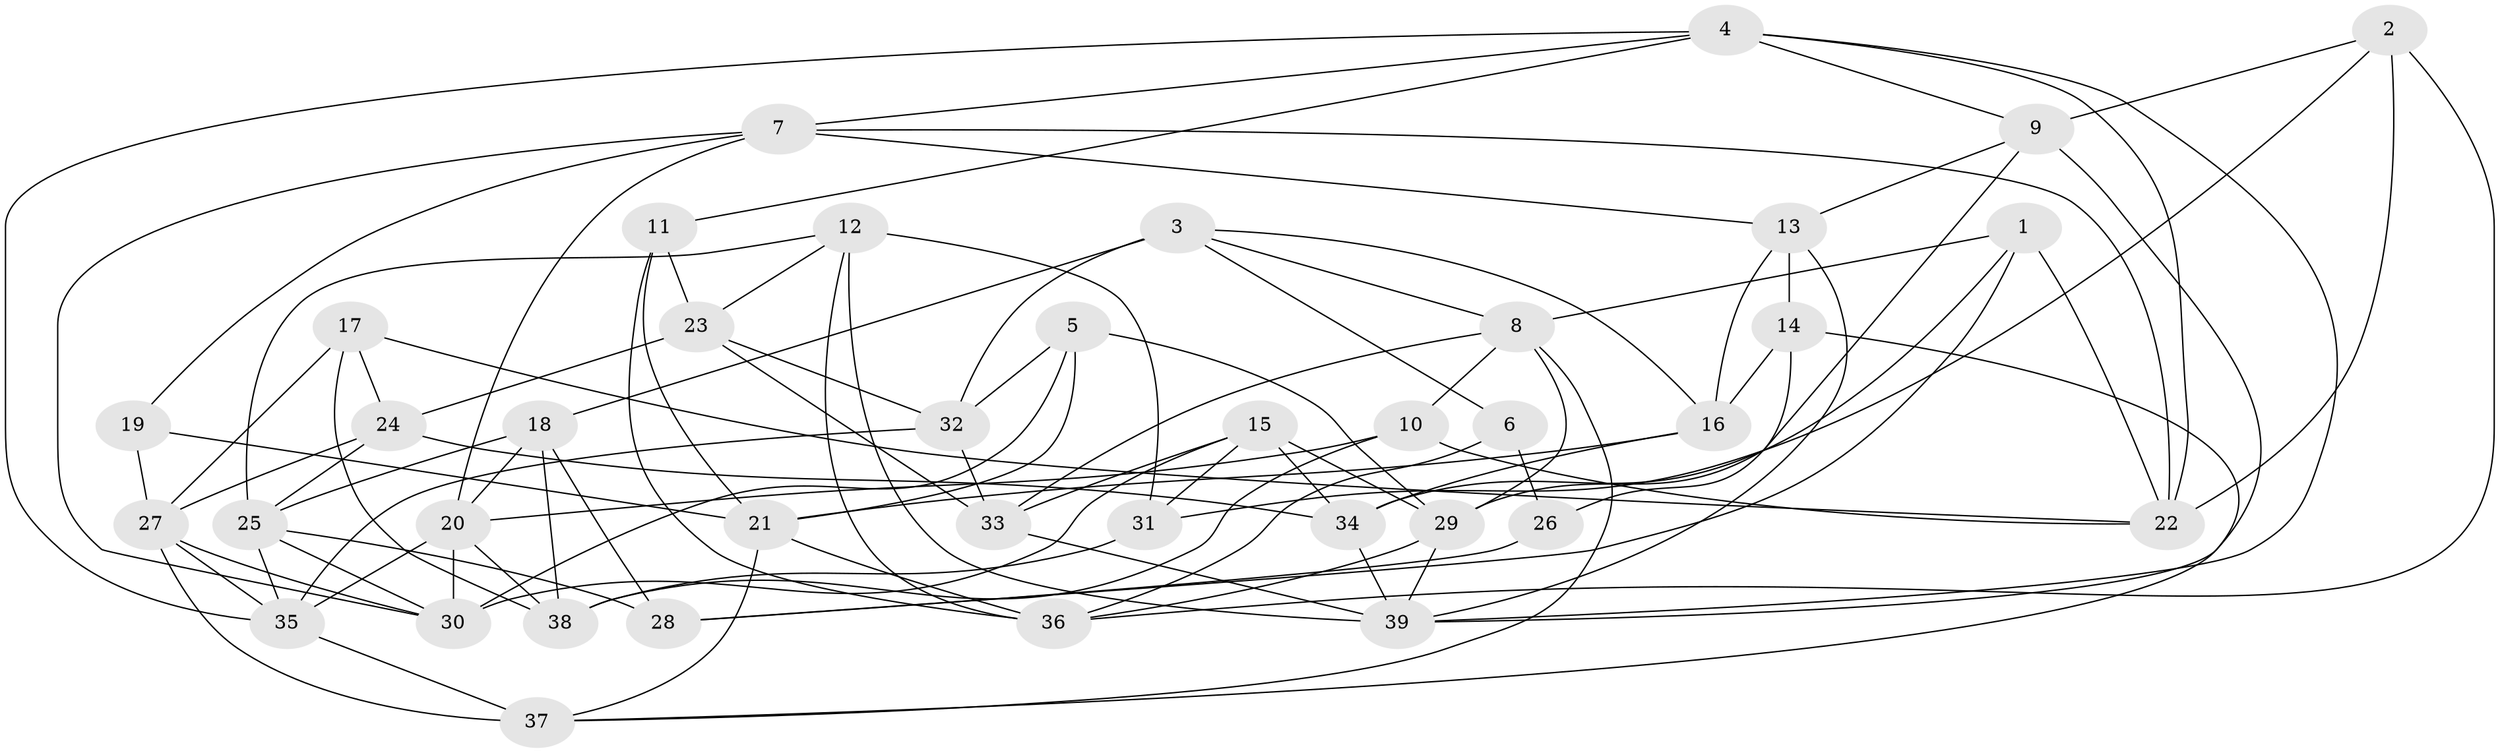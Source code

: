 // original degree distribution, {4: 1.0}
// Generated by graph-tools (version 1.1) at 2025/03/03/09/25 03:03:11]
// undirected, 39 vertices, 97 edges
graph export_dot {
graph [start="1"]
  node [color=gray90,style=filled];
  1;
  2;
  3;
  4;
  5;
  6;
  7;
  8;
  9;
  10;
  11;
  12;
  13;
  14;
  15;
  16;
  17;
  18;
  19;
  20;
  21;
  22;
  23;
  24;
  25;
  26;
  27;
  28;
  29;
  30;
  31;
  32;
  33;
  34;
  35;
  36;
  37;
  38;
  39;
  1 -- 8 [weight=1.0];
  1 -- 22 [weight=1.0];
  1 -- 28 [weight=1.0];
  1 -- 34 [weight=1.0];
  2 -- 9 [weight=1.0];
  2 -- 22 [weight=1.0];
  2 -- 31 [weight=1.0];
  2 -- 36 [weight=1.0];
  3 -- 6 [weight=1.0];
  3 -- 8 [weight=1.0];
  3 -- 16 [weight=1.0];
  3 -- 18 [weight=1.0];
  3 -- 32 [weight=2.0];
  4 -- 7 [weight=1.0];
  4 -- 9 [weight=1.0];
  4 -- 11 [weight=1.0];
  4 -- 22 [weight=1.0];
  4 -- 35 [weight=1.0];
  4 -- 39 [weight=1.0];
  5 -- 21 [weight=1.0];
  5 -- 29 [weight=1.0];
  5 -- 30 [weight=1.0];
  5 -- 32 [weight=1.0];
  6 -- 26 [weight=2.0];
  6 -- 36 [weight=1.0];
  7 -- 13 [weight=1.0];
  7 -- 19 [weight=1.0];
  7 -- 20 [weight=1.0];
  7 -- 22 [weight=1.0];
  7 -- 30 [weight=1.0];
  8 -- 10 [weight=1.0];
  8 -- 29 [weight=1.0];
  8 -- 33 [weight=1.0];
  8 -- 37 [weight=1.0];
  9 -- 13 [weight=1.0];
  9 -- 29 [weight=1.0];
  9 -- 39 [weight=2.0];
  10 -- 20 [weight=1.0];
  10 -- 22 [weight=1.0];
  10 -- 38 [weight=1.0];
  11 -- 21 [weight=1.0];
  11 -- 23 [weight=1.0];
  11 -- 36 [weight=1.0];
  12 -- 23 [weight=1.0];
  12 -- 25 [weight=1.0];
  12 -- 31 [weight=1.0];
  12 -- 36 [weight=1.0];
  12 -- 39 [weight=2.0];
  13 -- 14 [weight=2.0];
  13 -- 16 [weight=1.0];
  13 -- 39 [weight=1.0];
  14 -- 16 [weight=1.0];
  14 -- 26 [weight=2.0];
  14 -- 37 [weight=1.0];
  15 -- 29 [weight=1.0];
  15 -- 30 [weight=1.0];
  15 -- 31 [weight=2.0];
  15 -- 33 [weight=1.0];
  15 -- 34 [weight=1.0];
  16 -- 21 [weight=1.0];
  16 -- 34 [weight=2.0];
  17 -- 22 [weight=1.0];
  17 -- 24 [weight=1.0];
  17 -- 27 [weight=1.0];
  17 -- 38 [weight=1.0];
  18 -- 20 [weight=1.0];
  18 -- 25 [weight=1.0];
  18 -- 28 [weight=2.0];
  18 -- 38 [weight=1.0];
  19 -- 21 [weight=1.0];
  19 -- 27 [weight=2.0];
  20 -- 30 [weight=3.0];
  20 -- 35 [weight=1.0];
  20 -- 38 [weight=1.0];
  21 -- 36 [weight=1.0];
  21 -- 37 [weight=1.0];
  23 -- 24 [weight=2.0];
  23 -- 32 [weight=1.0];
  23 -- 33 [weight=1.0];
  24 -- 25 [weight=1.0];
  24 -- 27 [weight=1.0];
  24 -- 34 [weight=1.0];
  25 -- 28 [weight=1.0];
  25 -- 30 [weight=1.0];
  25 -- 35 [weight=1.0];
  26 -- 28 [weight=2.0];
  27 -- 30 [weight=1.0];
  27 -- 35 [weight=1.0];
  27 -- 37 [weight=2.0];
  29 -- 36 [weight=1.0];
  29 -- 39 [weight=1.0];
  31 -- 38 [weight=2.0];
  32 -- 33 [weight=1.0];
  32 -- 35 [weight=1.0];
  33 -- 39 [weight=2.0];
  34 -- 39 [weight=1.0];
  35 -- 37 [weight=1.0];
}

